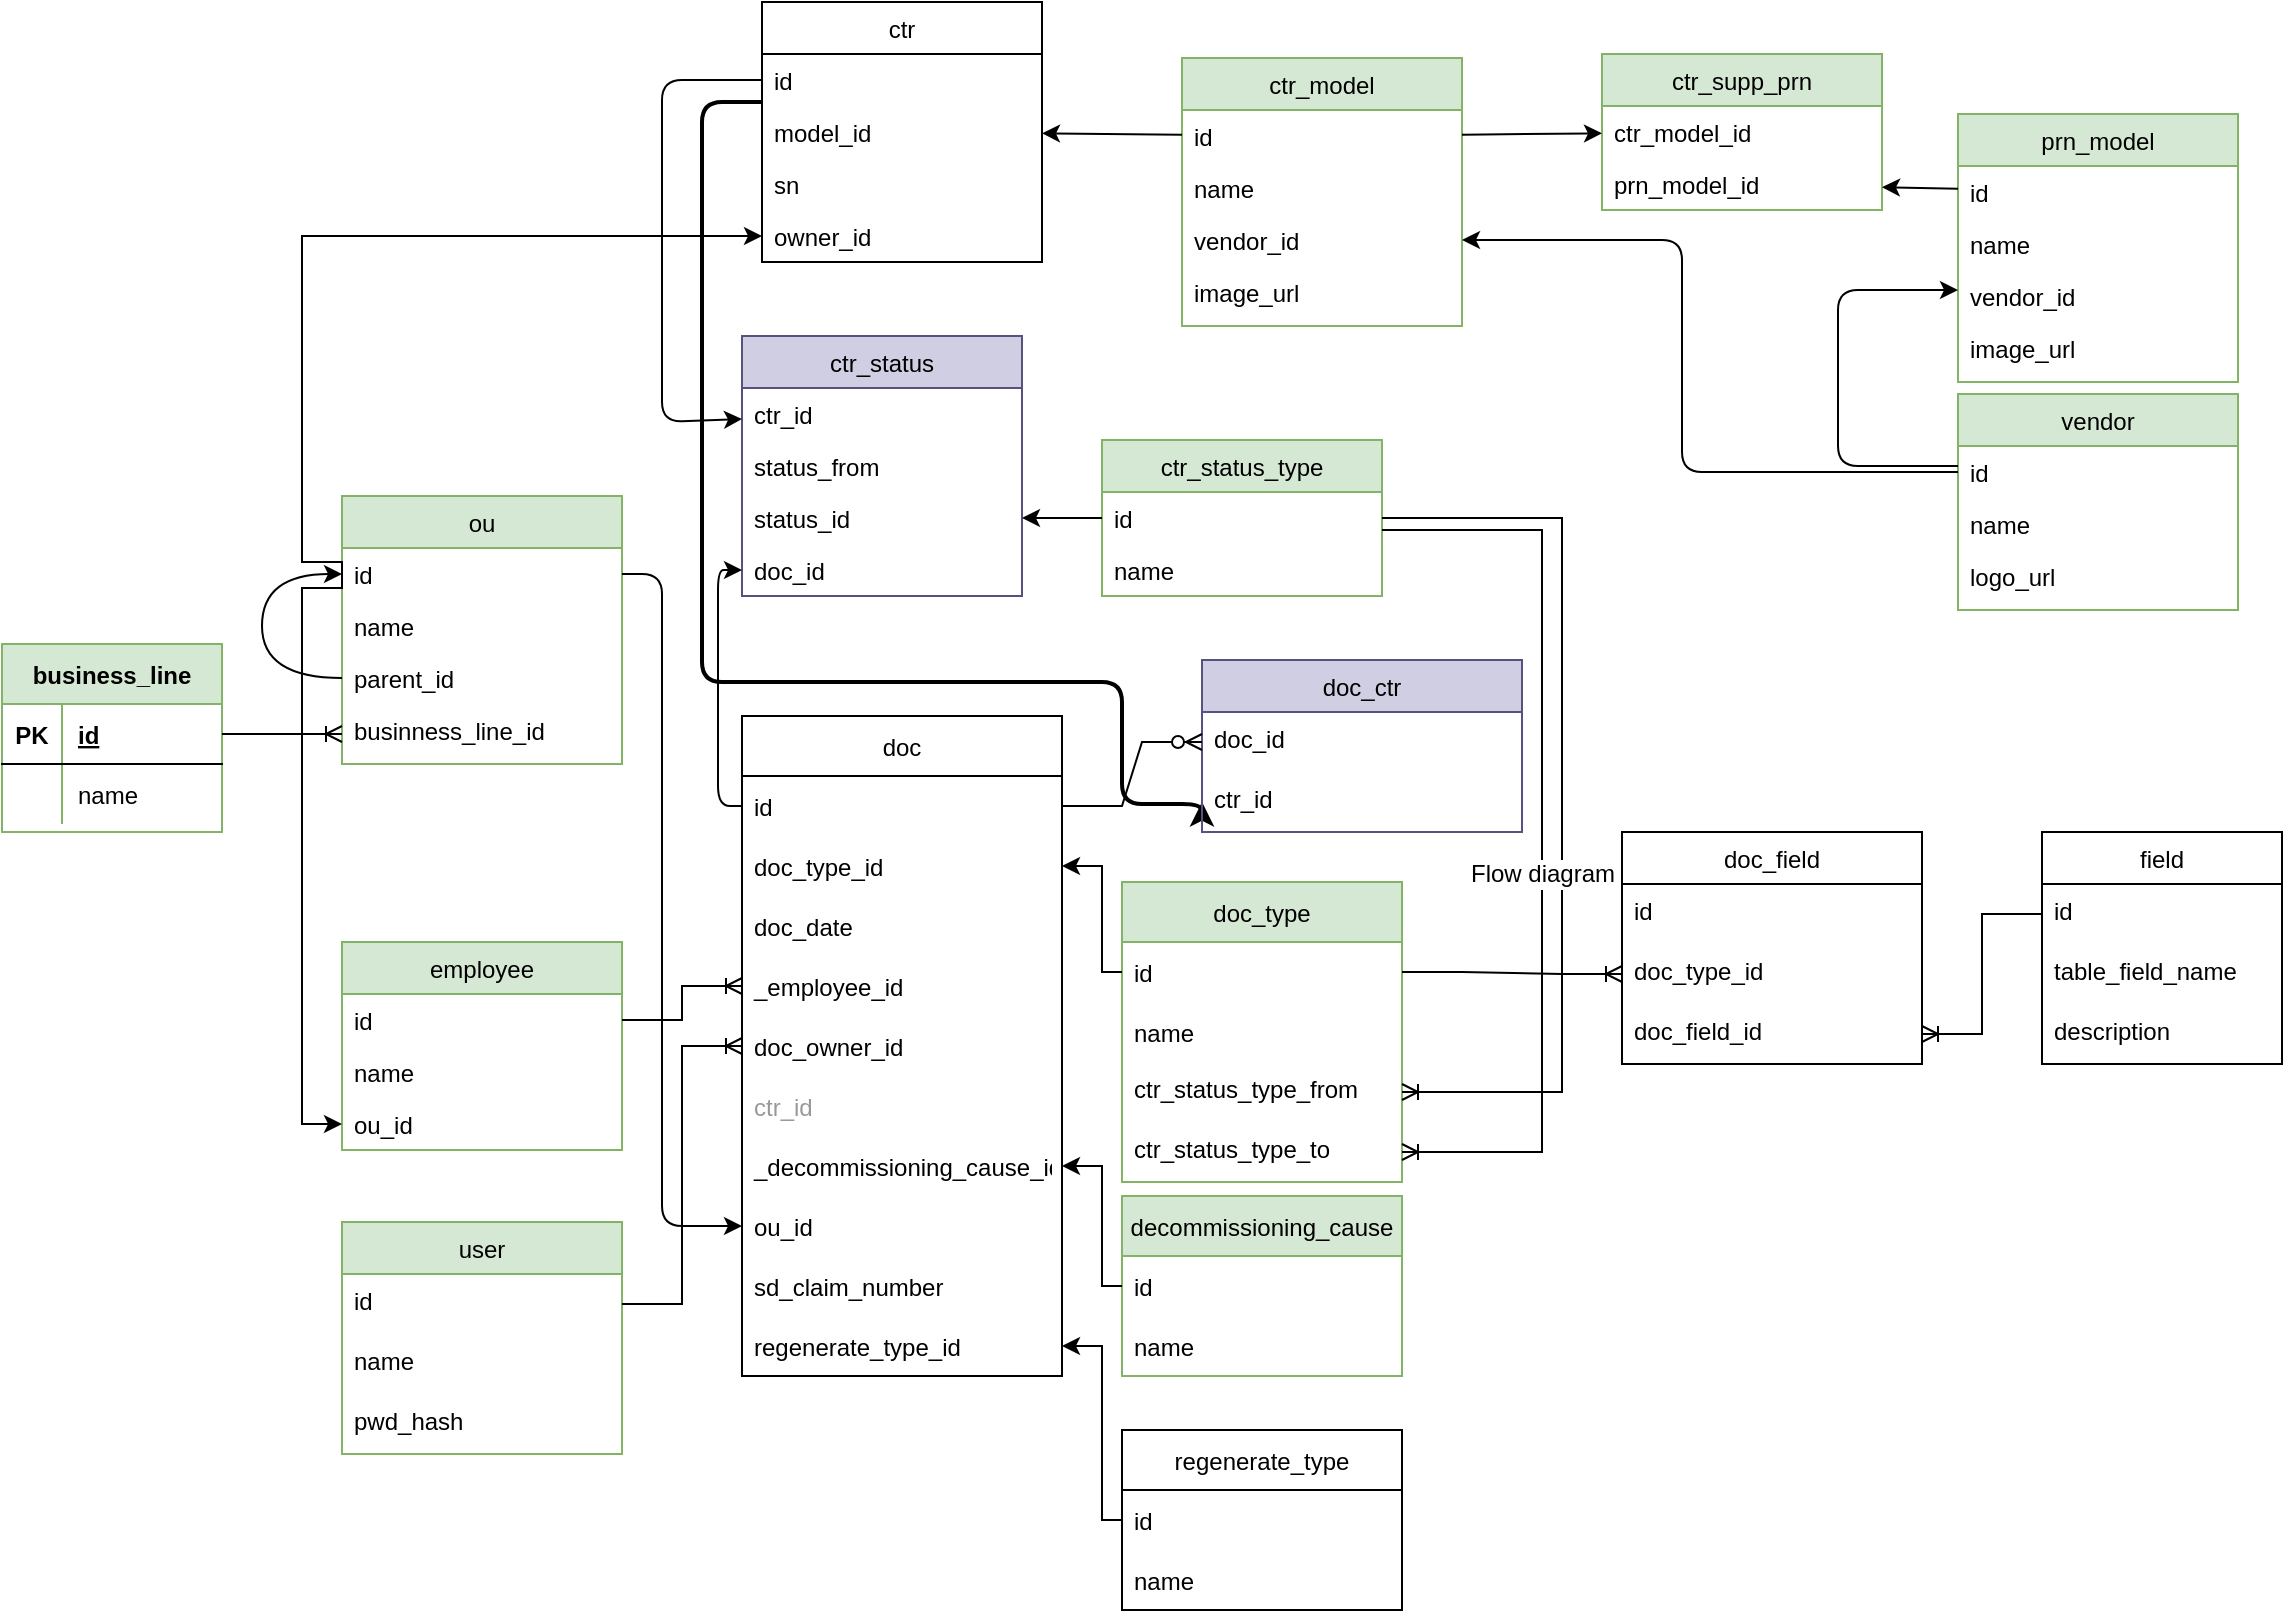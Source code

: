 <mxfile version="20.3.2" type="github" pages="2">
  <diagram name="Ent relationship" id="efa7a0a1-bf9b-a30e-e6df-94a7791c09e9">
    <mxGraphModel dx="1422" dy="772" grid="1" gridSize="10" guides="1" tooltips="1" connect="1" arrows="1" fold="1" page="1" pageScale="1" pageWidth="1169" pageHeight="827" background="none" math="0" shadow="0">
      <root>
        <mxCell id="0" />
        <mxCell id="1" parent="0" />
        <mxCell id="0HyxOfl09r36-qcPs7RD-114" value="ctr" style="swimlane;fontStyle=0;childLayout=stackLayout;horizontal=1;startSize=26;horizontalStack=0;resizeParent=1;resizeParentMax=0;resizeLast=0;collapsible=1;marginBottom=0;" parent="1" vertex="1">
          <mxGeometry x="400" y="10" width="140" height="130" as="geometry" />
        </mxCell>
        <mxCell id="0HyxOfl09r36-qcPs7RD-115" value="id" style="text;strokeColor=none;fillColor=none;align=left;verticalAlign=top;spacingLeft=4;spacingRight=4;overflow=hidden;rotatable=0;points=[[0,0.5],[1,0.5]];portConstraint=eastwest;" parent="0HyxOfl09r36-qcPs7RD-114" vertex="1">
          <mxGeometry y="26" width="140" height="26" as="geometry" />
        </mxCell>
        <mxCell id="0HyxOfl09r36-qcPs7RD-193" value="model_id&#xa;&#xa;" style="text;strokeColor=none;fillColor=none;align=left;verticalAlign=top;spacingLeft=4;spacingRight=4;overflow=hidden;rotatable=0;points=[[0,0.5],[1,0.5]];portConstraint=eastwest;" parent="0HyxOfl09r36-qcPs7RD-114" vertex="1">
          <mxGeometry y="52" width="140" height="26" as="geometry" />
        </mxCell>
        <mxCell id="0HyxOfl09r36-qcPs7RD-116" value="sn" style="text;strokeColor=none;fillColor=none;align=left;verticalAlign=top;spacingLeft=4;spacingRight=4;overflow=hidden;rotatable=0;points=[[0,0.5],[1,0.5]];portConstraint=eastwest;" parent="0HyxOfl09r36-qcPs7RD-114" vertex="1">
          <mxGeometry y="78" width="140" height="26" as="geometry" />
        </mxCell>
        <mxCell id="B27GgNt_8ts8eAWawGhs-5" value="owner_id" style="text;strokeColor=none;fillColor=none;align=left;verticalAlign=top;spacingLeft=4;spacingRight=4;overflow=hidden;rotatable=0;points=[[0,0.5],[1,0.5]];portConstraint=eastwest;" parent="0HyxOfl09r36-qcPs7RD-114" vertex="1">
          <mxGeometry y="104" width="140" height="26" as="geometry" />
        </mxCell>
        <mxCell id="0HyxOfl09r36-qcPs7RD-119" value="prn_model" style="swimlane;fontStyle=0;childLayout=stackLayout;horizontal=1;startSize=26;horizontalStack=0;resizeParent=1;resizeParentMax=0;resizeLast=0;collapsible=1;marginBottom=0;fillColor=#d5e8d4;strokeColor=#82b366;" parent="1" vertex="1">
          <mxGeometry x="998" y="66" width="140" height="134" as="geometry" />
        </mxCell>
        <mxCell id="0HyxOfl09r36-qcPs7RD-120" value="id" style="text;strokeColor=none;fillColor=none;align=left;verticalAlign=top;spacingLeft=4;spacingRight=4;overflow=hidden;rotatable=0;points=[[0,0.5],[1,0.5]];portConstraint=eastwest;" parent="0HyxOfl09r36-qcPs7RD-119" vertex="1">
          <mxGeometry y="26" width="140" height="26" as="geometry" />
        </mxCell>
        <mxCell id="0HyxOfl09r36-qcPs7RD-121" value="name" style="text;strokeColor=none;fillColor=none;align=left;verticalAlign=top;spacingLeft=4;spacingRight=4;overflow=hidden;rotatable=0;points=[[0,0.5],[1,0.5]];portConstraint=eastwest;" parent="0HyxOfl09r36-qcPs7RD-119" vertex="1">
          <mxGeometry y="52" width="140" height="26" as="geometry" />
        </mxCell>
        <mxCell id="0HyxOfl09r36-qcPs7RD-157" value="vendor_id" style="text;strokeColor=none;fillColor=none;align=left;verticalAlign=top;spacingLeft=4;spacingRight=4;overflow=hidden;rotatable=0;points=[[0,0.5],[1,0.5]];portConstraint=eastwest;" parent="0HyxOfl09r36-qcPs7RD-119" vertex="1">
          <mxGeometry y="78" width="140" height="26" as="geometry" />
        </mxCell>
        <mxCell id="-eueZPDx82-Weop2imwT-17" value="image_url" style="text;strokeColor=none;fillColor=none;spacingLeft=4;spacingRight=4;overflow=hidden;rotatable=0;points=[[0,0.5],[1,0.5]];portConstraint=eastwest;fontSize=12;" parent="0HyxOfl09r36-qcPs7RD-119" vertex="1">
          <mxGeometry y="104" width="140" height="30" as="geometry" />
        </mxCell>
        <mxCell id="0HyxOfl09r36-qcPs7RD-123" value="ctr_model" style="swimlane;fontStyle=0;childLayout=stackLayout;horizontal=1;startSize=26;horizontalStack=0;resizeParent=1;resizeParentMax=0;resizeLast=0;collapsible=1;marginBottom=0;fillColor=#d5e8d4;strokeColor=#82b366;" parent="1" vertex="1">
          <mxGeometry x="610" y="38" width="140" height="134" as="geometry" />
        </mxCell>
        <mxCell id="0HyxOfl09r36-qcPs7RD-124" value="id" style="text;strokeColor=none;fillColor=none;align=left;verticalAlign=top;spacingLeft=4;spacingRight=4;overflow=hidden;rotatable=0;points=[[0,0.5],[1,0.5]];portConstraint=eastwest;" parent="0HyxOfl09r36-qcPs7RD-123" vertex="1">
          <mxGeometry y="26" width="140" height="26" as="geometry" />
        </mxCell>
        <mxCell id="0HyxOfl09r36-qcPs7RD-164" value="name" style="text;strokeColor=none;fillColor=none;align=left;verticalAlign=top;spacingLeft=4;spacingRight=4;overflow=hidden;rotatable=0;points=[[0,0.5],[1,0.5]];portConstraint=eastwest;" parent="0HyxOfl09r36-qcPs7RD-123" vertex="1">
          <mxGeometry y="52" width="140" height="26" as="geometry" />
        </mxCell>
        <mxCell id="0HyxOfl09r36-qcPs7RD-125" value="vendor_id" style="text;strokeColor=none;fillColor=none;align=left;verticalAlign=top;spacingLeft=4;spacingRight=4;overflow=hidden;rotatable=0;points=[[0,0.5],[1,0.5]];portConstraint=eastwest;" parent="0HyxOfl09r36-qcPs7RD-123" vertex="1">
          <mxGeometry y="78" width="140" height="26" as="geometry" />
        </mxCell>
        <mxCell id="-eueZPDx82-Weop2imwT-14" value="image_url" style="text;strokeColor=none;fillColor=none;spacingLeft=4;spacingRight=4;overflow=hidden;rotatable=0;points=[[0,0.5],[1,0.5]];portConstraint=eastwest;fontSize=12;" parent="0HyxOfl09r36-qcPs7RD-123" vertex="1">
          <mxGeometry y="104" width="140" height="30" as="geometry" />
        </mxCell>
        <mxCell id="0HyxOfl09r36-qcPs7RD-143" value="ctr_supp_prn" style="swimlane;fontStyle=0;childLayout=stackLayout;horizontal=1;startSize=26;horizontalStack=0;resizeParent=1;resizeParentMax=0;resizeLast=0;collapsible=1;marginBottom=0;fillColor=#d5e8d4;strokeColor=#82b366;" parent="1" vertex="1">
          <mxGeometry x="820" y="36" width="140" height="78" as="geometry" />
        </mxCell>
        <mxCell id="0HyxOfl09r36-qcPs7RD-144" value="ctr_model_id" style="text;strokeColor=none;fillColor=none;align=left;verticalAlign=top;spacingLeft=4;spacingRight=4;overflow=hidden;rotatable=0;points=[[0,0.5],[1,0.5]];portConstraint=eastwest;" parent="0HyxOfl09r36-qcPs7RD-143" vertex="1">
          <mxGeometry y="26" width="140" height="26" as="geometry" />
        </mxCell>
        <mxCell id="0HyxOfl09r36-qcPs7RD-145" value="prn_model_id" style="text;strokeColor=none;fillColor=none;align=left;verticalAlign=top;spacingLeft=4;spacingRight=4;overflow=hidden;rotatable=0;points=[[0,0.5],[1,0.5]];portConstraint=eastwest;" parent="0HyxOfl09r36-qcPs7RD-143" vertex="1">
          <mxGeometry y="52" width="140" height="26" as="geometry" />
        </mxCell>
        <mxCell id="0HyxOfl09r36-qcPs7RD-158" value="vendor" style="swimlane;fontStyle=0;childLayout=stackLayout;horizontal=1;startSize=26;horizontalStack=0;resizeParent=1;resizeParentMax=0;resizeLast=0;collapsible=1;marginBottom=0;fillColor=#d5e8d4;strokeColor=#82b366;" parent="1" vertex="1">
          <mxGeometry x="998" y="206" width="140" height="108" as="geometry">
            <mxRectangle x="826" y="244" width="70" height="26" as="alternateBounds" />
          </mxGeometry>
        </mxCell>
        <mxCell id="0HyxOfl09r36-qcPs7RD-159" value="id" style="text;strokeColor=none;fillColor=none;align=left;verticalAlign=top;spacingLeft=4;spacingRight=4;overflow=hidden;rotatable=0;points=[[0,0.5],[1,0.5]];portConstraint=eastwest;" parent="0HyxOfl09r36-qcPs7RD-158" vertex="1">
          <mxGeometry y="26" width="140" height="26" as="geometry" />
        </mxCell>
        <mxCell id="0HyxOfl09r36-qcPs7RD-160" value="name" style="text;strokeColor=none;fillColor=none;align=left;verticalAlign=top;spacingLeft=4;spacingRight=4;overflow=hidden;rotatable=0;points=[[0,0.5],[1,0.5]];portConstraint=eastwest;" parent="0HyxOfl09r36-qcPs7RD-158" vertex="1">
          <mxGeometry y="52" width="140" height="26" as="geometry" />
        </mxCell>
        <mxCell id="-eueZPDx82-Weop2imwT-16" value="logo_url" style="text;strokeColor=none;fillColor=none;spacingLeft=4;spacingRight=4;overflow=hidden;rotatable=0;points=[[0,0.5],[1,0.5]];portConstraint=eastwest;fontSize=12;" parent="0HyxOfl09r36-qcPs7RD-158" vertex="1">
          <mxGeometry y="78" width="140" height="30" as="geometry" />
        </mxCell>
        <mxCell id="0HyxOfl09r36-qcPs7RD-165" value="" style="endArrow=classic;html=1;exitX=0;exitY=0.5;exitDx=0;exitDy=0;" parent="1" edge="1">
          <mxGeometry width="50" height="50" relative="1" as="geometry">
            <mxPoint x="998" y="242" as="sourcePoint" />
            <mxPoint x="998" y="154" as="targetPoint" />
            <Array as="points">
              <mxPoint x="938" y="242" />
              <mxPoint x="938" y="154" />
            </Array>
          </mxGeometry>
        </mxCell>
        <mxCell id="0HyxOfl09r36-qcPs7RD-166" value="" style="endArrow=classic;html=1;" parent="1" source="0HyxOfl09r36-qcPs7RD-159" target="0HyxOfl09r36-qcPs7RD-125" edge="1">
          <mxGeometry width="50" height="50" relative="1" as="geometry">
            <mxPoint x="720" y="326" as="sourcePoint" />
            <mxPoint x="770" y="276" as="targetPoint" />
            <Array as="points">
              <mxPoint x="860" y="245" />
              <mxPoint x="860" y="129" />
            </Array>
          </mxGeometry>
        </mxCell>
        <mxCell id="0HyxOfl09r36-qcPs7RD-167" value="" style="endArrow=classic;html=1;" parent="1" source="0HyxOfl09r36-qcPs7RD-124" target="0HyxOfl09r36-qcPs7RD-193" edge="1">
          <mxGeometry width="50" height="50" relative="1" as="geometry">
            <mxPoint x="710" y="350" as="sourcePoint" />
            <mxPoint x="760" y="300" as="targetPoint" />
          </mxGeometry>
        </mxCell>
        <mxCell id="0HyxOfl09r36-qcPs7RD-173" value="ctr_status" style="swimlane;fontStyle=0;childLayout=stackLayout;horizontal=1;startSize=26;horizontalStack=0;resizeParent=1;resizeParentMax=0;resizeLast=0;collapsible=1;marginBottom=0;fillColor=#d0cee2;strokeColor=#56517e;" parent="1" vertex="1">
          <mxGeometry x="390" y="177" width="140" height="130" as="geometry" />
        </mxCell>
        <mxCell id="0HyxOfl09r36-qcPs7RD-174" value="ctr_id" style="text;strokeColor=none;fillColor=none;align=left;verticalAlign=top;spacingLeft=4;spacingRight=4;overflow=hidden;rotatable=0;points=[[0,0.5],[1,0.5]];portConstraint=eastwest;" parent="0HyxOfl09r36-qcPs7RD-173" vertex="1">
          <mxGeometry y="26" width="140" height="26" as="geometry" />
        </mxCell>
        <mxCell id="0HyxOfl09r36-qcPs7RD-175" value="status_from" style="text;strokeColor=none;fillColor=none;align=left;verticalAlign=top;spacingLeft=4;spacingRight=4;overflow=hidden;rotatable=0;points=[[0,0.5],[1,0.5]];portConstraint=eastwest;" parent="0HyxOfl09r36-qcPs7RD-173" vertex="1">
          <mxGeometry y="52" width="140" height="26" as="geometry" />
        </mxCell>
        <mxCell id="0HyxOfl09r36-qcPs7RD-191" value="status_id" style="text;strokeColor=none;fillColor=none;align=left;verticalAlign=top;spacingLeft=4;spacingRight=4;overflow=hidden;rotatable=0;points=[[0,0.5],[1,0.5]];portConstraint=eastwest;" parent="0HyxOfl09r36-qcPs7RD-173" vertex="1">
          <mxGeometry y="78" width="140" height="26" as="geometry" />
        </mxCell>
        <mxCell id="B27GgNt_8ts8eAWawGhs-43" value="doc_id" style="text;strokeColor=none;fillColor=none;align=left;verticalAlign=top;spacingLeft=4;spacingRight=4;overflow=hidden;rotatable=0;points=[[0,0.5],[1,0.5]];portConstraint=eastwest;" parent="0HyxOfl09r36-qcPs7RD-173" vertex="1">
          <mxGeometry y="104" width="140" height="26" as="geometry" />
        </mxCell>
        <mxCell id="0HyxOfl09r36-qcPs7RD-181" value="ctr_status_type" style="swimlane;fontStyle=0;childLayout=stackLayout;horizontal=1;startSize=26;horizontalStack=0;resizeParent=1;resizeParentMax=0;resizeLast=0;collapsible=1;marginBottom=0;fillColor=#d5e8d4;strokeColor=#82b366;" parent="1" vertex="1">
          <mxGeometry x="570" y="229" width="140" height="78" as="geometry" />
        </mxCell>
        <mxCell id="0HyxOfl09r36-qcPs7RD-182" value="id" style="text;strokeColor=none;fillColor=none;align=left;verticalAlign=top;spacingLeft=4;spacingRight=4;overflow=hidden;rotatable=0;points=[[0,0.5],[1,0.5]];portConstraint=eastwest;" parent="0HyxOfl09r36-qcPs7RD-181" vertex="1">
          <mxGeometry y="26" width="140" height="26" as="geometry" />
        </mxCell>
        <mxCell id="0HyxOfl09r36-qcPs7RD-183" value="name" style="text;strokeColor=none;fillColor=none;align=left;verticalAlign=top;spacingLeft=4;spacingRight=4;overflow=hidden;rotatable=0;points=[[0,0.5],[1,0.5]];portConstraint=eastwest;" parent="0HyxOfl09r36-qcPs7RD-181" vertex="1">
          <mxGeometry y="52" width="140" height="26" as="geometry" />
        </mxCell>
        <mxCell id="0HyxOfl09r36-qcPs7RD-185" value="" style="endArrow=classic;html=1;" parent="1" source="0HyxOfl09r36-qcPs7RD-182" target="0HyxOfl09r36-qcPs7RD-191" edge="1">
          <mxGeometry width="50" height="50" relative="1" as="geometry">
            <mxPoint x="710" y="277" as="sourcePoint" />
            <mxPoint x="760" y="227" as="targetPoint" />
          </mxGeometry>
        </mxCell>
        <mxCell id="0HyxOfl09r36-qcPs7RD-186" value="" style="endArrow=classic;html=1;" parent="1" source="0HyxOfl09r36-qcPs7RD-115" target="0HyxOfl09r36-qcPs7RD-174" edge="1">
          <mxGeometry width="50" height="50" relative="1" as="geometry">
            <mxPoint x="710" y="350" as="sourcePoint" />
            <mxPoint x="760" y="300" as="targetPoint" />
            <Array as="points">
              <mxPoint x="350" y="49" />
              <mxPoint x="350" y="73" />
              <mxPoint x="350" y="220" />
            </Array>
          </mxGeometry>
        </mxCell>
        <mxCell id="0HyxOfl09r36-qcPs7RD-187" value="ou" style="swimlane;fontStyle=0;childLayout=stackLayout;horizontal=1;startSize=26;horizontalStack=0;resizeParent=1;resizeParentMax=0;resizeLast=0;collapsible=1;marginBottom=0;fillColor=#d5e8d4;strokeColor=#82b366;" parent="1" vertex="1">
          <mxGeometry x="190" y="257" width="140" height="134" as="geometry" />
        </mxCell>
        <mxCell id="0HyxOfl09r36-qcPs7RD-188" value="id" style="text;strokeColor=none;fillColor=none;align=left;verticalAlign=top;spacingLeft=4;spacingRight=4;overflow=hidden;rotatable=0;points=[[0,0.5],[1,0.5]];portConstraint=eastwest;" parent="0HyxOfl09r36-qcPs7RD-187" vertex="1">
          <mxGeometry y="26" width="140" height="26" as="geometry" />
        </mxCell>
        <mxCell id="0HyxOfl09r36-qcPs7RD-189" value="name" style="text;strokeColor=none;fillColor=none;align=left;verticalAlign=top;spacingLeft=4;spacingRight=4;overflow=hidden;rotatable=0;points=[[0,0.5],[1,0.5]];portConstraint=eastwest;" parent="0HyxOfl09r36-qcPs7RD-187" vertex="1">
          <mxGeometry y="52" width="140" height="26" as="geometry" />
        </mxCell>
        <mxCell id="B27GgNt_8ts8eAWawGhs-4" style="edgeStyle=orthogonalEdgeStyle;orthogonalLoop=1;jettySize=auto;html=1;exitX=0;exitY=0.5;exitDx=0;exitDy=0;entryX=0;entryY=0.5;entryDx=0;entryDy=0;curved=1;" parent="0HyxOfl09r36-qcPs7RD-187" source="B27GgNt_8ts8eAWawGhs-3" target="0HyxOfl09r36-qcPs7RD-188" edge="1">
          <mxGeometry relative="1" as="geometry">
            <Array as="points">
              <mxPoint x="-40" y="91" />
              <mxPoint x="-40" y="39" />
            </Array>
          </mxGeometry>
        </mxCell>
        <mxCell id="B27GgNt_8ts8eAWawGhs-3" value="parent_id" style="text;strokeColor=none;fillColor=none;align=left;verticalAlign=top;spacingLeft=4;spacingRight=4;overflow=hidden;rotatable=0;points=[[0,0.5],[1,0.5]];portConstraint=eastwest;" parent="0HyxOfl09r36-qcPs7RD-187" vertex="1">
          <mxGeometry y="78" width="140" height="26" as="geometry" />
        </mxCell>
        <mxCell id="IbZi54rrAMyiBwgR0cr5-39" value="businness_line_id" style="text;strokeColor=none;fillColor=none;spacingLeft=4;spacingRight=4;overflow=hidden;rotatable=0;points=[[0,0.5],[1,0.5]];portConstraint=eastwest;fontSize=12;" parent="0HyxOfl09r36-qcPs7RD-187" vertex="1">
          <mxGeometry y="104" width="140" height="30" as="geometry" />
        </mxCell>
        <mxCell id="0HyxOfl09r36-qcPs7RD-194" value="&lt;span style=&quot;font-size: 10px&quot;&gt;&lt;br&gt;&lt;/span&gt;" style="text;html=1;align=left;verticalAlign=middle;resizable=0;points=[];autosize=1;strokeColor=none;" parent="1" vertex="1">
          <mxGeometry x="720" y="253" width="20" height="30" as="geometry" />
        </mxCell>
        <mxCell id="0HyxOfl09r36-qcPs7RD-202" value="employee" style="swimlane;fontStyle=0;childLayout=stackLayout;horizontal=1;startSize=26;horizontalStack=0;resizeParent=1;resizeParentMax=0;resizeLast=0;collapsible=1;marginBottom=0;fillColor=#d5e8d4;strokeColor=#82b366;" parent="1" vertex="1">
          <mxGeometry x="190" y="480" width="140" height="104" as="geometry">
            <mxRectangle x="190" y="480" width="90" height="30" as="alternateBounds" />
          </mxGeometry>
        </mxCell>
        <mxCell id="0HyxOfl09r36-qcPs7RD-203" value="id" style="text;strokeColor=none;fillColor=none;align=left;verticalAlign=top;spacingLeft=4;spacingRight=4;overflow=hidden;rotatable=0;points=[[0,0.5],[1,0.5]];portConstraint=eastwest;" parent="0HyxOfl09r36-qcPs7RD-202" vertex="1">
          <mxGeometry y="26" width="140" height="26" as="geometry" />
        </mxCell>
        <mxCell id="0HyxOfl09r36-qcPs7RD-204" value="name" style="text;strokeColor=none;fillColor=none;align=left;verticalAlign=top;spacingLeft=4;spacingRight=4;overflow=hidden;rotatable=0;points=[[0,0.5],[1,0.5]];portConstraint=eastwest;" parent="0HyxOfl09r36-qcPs7RD-202" vertex="1">
          <mxGeometry y="52" width="140" height="26" as="geometry" />
        </mxCell>
        <mxCell id="B27GgNt_8ts8eAWawGhs-7" value="ou_id" style="text;strokeColor=none;fillColor=none;align=left;verticalAlign=top;spacingLeft=4;spacingRight=4;overflow=hidden;rotatable=0;points=[[0,0.5],[1,0.5]];portConstraint=eastwest;" parent="0HyxOfl09r36-qcPs7RD-202" vertex="1">
          <mxGeometry y="78" width="140" height="26" as="geometry" />
        </mxCell>
        <mxCell id="8fQQKwptiHgryDefAF7D-1" value="" style="endArrow=classic;html=1;" parent="1" source="0HyxOfl09r36-qcPs7RD-124" target="0HyxOfl09r36-qcPs7RD-144" edge="1">
          <mxGeometry width="50" height="50" relative="1" as="geometry">
            <mxPoint x="700" y="400" as="sourcePoint" />
            <mxPoint x="750" y="350" as="targetPoint" />
          </mxGeometry>
        </mxCell>
        <mxCell id="8fQQKwptiHgryDefAF7D-2" value="" style="endArrow=classic;html=1;" parent="1" source="0HyxOfl09r36-qcPs7RD-120" target="0HyxOfl09r36-qcPs7RD-145" edge="1">
          <mxGeometry width="50" height="50" relative="1" as="geometry">
            <mxPoint x="700" y="400" as="sourcePoint" />
            <mxPoint x="750" y="350" as="targetPoint" />
          </mxGeometry>
        </mxCell>
        <mxCell id="B27GgNt_8ts8eAWawGhs-6" style="edgeStyle=orthogonalEdgeStyle;rounded=0;orthogonalLoop=1;jettySize=auto;html=1;exitX=0;exitY=0.5;exitDx=0;exitDy=0;entryX=0;entryY=0.5;entryDx=0;entryDy=0;" parent="1" source="0HyxOfl09r36-qcPs7RD-188" target="B27GgNt_8ts8eAWawGhs-5" edge="1">
          <mxGeometry relative="1" as="geometry">
            <Array as="points">
              <mxPoint x="190" y="290" />
              <mxPoint x="170" y="290" />
              <mxPoint x="170" y="127" />
            </Array>
          </mxGeometry>
        </mxCell>
        <mxCell id="B27GgNt_8ts8eAWawGhs-10" style="edgeStyle=orthogonalEdgeStyle;rounded=0;orthogonalLoop=1;jettySize=auto;html=1;exitX=0;exitY=0.5;exitDx=0;exitDy=0;entryX=0;entryY=0.5;entryDx=0;entryDy=0;" parent="1" source="0HyxOfl09r36-qcPs7RD-188" target="B27GgNt_8ts8eAWawGhs-7" edge="1">
          <mxGeometry relative="1" as="geometry">
            <mxPoint x="190" y="296" as="sourcePoint" />
            <mxPoint x="190" y="571" as="targetPoint" />
            <Array as="points">
              <mxPoint x="190" y="303" />
              <mxPoint x="170" y="303" />
              <mxPoint x="170" y="571" />
            </Array>
          </mxGeometry>
        </mxCell>
        <mxCell id="B27GgNt_8ts8eAWawGhs-11" value="doc" style="swimlane;fontStyle=0;childLayout=stackLayout;horizontal=1;startSize=30;horizontalStack=0;resizeParent=1;resizeParentMax=0;resizeLast=0;collapsible=1;marginBottom=0;" parent="1" vertex="1">
          <mxGeometry x="390" y="367" width="160" height="330" as="geometry" />
        </mxCell>
        <mxCell id="B27GgNt_8ts8eAWawGhs-12" value="id" style="text;strokeColor=none;fillColor=none;align=left;verticalAlign=middle;spacingLeft=4;spacingRight=4;overflow=hidden;points=[[0,0.5],[1,0.5]];portConstraint=eastwest;rotatable=0;" parent="B27GgNt_8ts8eAWawGhs-11" vertex="1">
          <mxGeometry y="30" width="160" height="30" as="geometry" />
        </mxCell>
        <mxCell id="B27GgNt_8ts8eAWawGhs-14" value="doc_type_id" style="text;strokeColor=none;fillColor=none;align=left;verticalAlign=middle;spacingLeft=4;spacingRight=4;overflow=hidden;points=[[0,0.5],[1,0.5]];portConstraint=eastwest;rotatable=0;" parent="B27GgNt_8ts8eAWawGhs-11" vertex="1">
          <mxGeometry y="60" width="160" height="30" as="geometry" />
        </mxCell>
        <mxCell id="B27GgNt_8ts8eAWawGhs-15" value="doc_date" style="text;strokeColor=none;fillColor=none;align=left;verticalAlign=middle;spacingLeft=4;spacingRight=4;overflow=hidden;points=[[0,0.5],[1,0.5]];portConstraint=eastwest;rotatable=0;" parent="B27GgNt_8ts8eAWawGhs-11" vertex="1">
          <mxGeometry y="90" width="160" height="30" as="geometry" />
        </mxCell>
        <mxCell id="B27GgNt_8ts8eAWawGhs-17" value="_employee_id" style="text;strokeColor=none;fillColor=none;align=left;verticalAlign=middle;spacingLeft=4;spacingRight=4;overflow=hidden;points=[[0,0.5],[1,0.5]];portConstraint=eastwest;rotatable=0;" parent="B27GgNt_8ts8eAWawGhs-11" vertex="1">
          <mxGeometry y="120" width="160" height="30" as="geometry" />
        </mxCell>
        <mxCell id="B27GgNt_8ts8eAWawGhs-16" value="doc_owner_id" style="text;strokeColor=none;fillColor=none;align=left;verticalAlign=middle;spacingLeft=4;spacingRight=4;overflow=hidden;points=[[0,0.5],[1,0.5]];portConstraint=eastwest;rotatable=0;" parent="B27GgNt_8ts8eAWawGhs-11" vertex="1">
          <mxGeometry y="150" width="160" height="30" as="geometry" />
        </mxCell>
        <mxCell id="B27GgNt_8ts8eAWawGhs-18" value="ctr_id" style="text;strokeColor=none;fillColor=none;align=left;verticalAlign=middle;spacingLeft=4;spacingRight=4;overflow=hidden;points=[[0,0.5],[1,0.5]];portConstraint=eastwest;rotatable=0;fontColor=#999999;" parent="B27GgNt_8ts8eAWawGhs-11" vertex="1">
          <mxGeometry y="180" width="160" height="30" as="geometry" />
        </mxCell>
        <mxCell id="B27GgNt_8ts8eAWawGhs-19" value="_decommissioning_cause_id" style="text;strokeColor=none;fillColor=none;align=left;verticalAlign=middle;spacingLeft=4;spacingRight=4;overflow=hidden;points=[[0,0.5],[1,0.5]];portConstraint=eastwest;rotatable=0;" parent="B27GgNt_8ts8eAWawGhs-11" vertex="1">
          <mxGeometry y="210" width="160" height="30" as="geometry" />
        </mxCell>
        <mxCell id="B27GgNt_8ts8eAWawGhs-20" value="ou_id" style="text;strokeColor=none;fillColor=none;align=left;verticalAlign=middle;spacingLeft=4;spacingRight=4;overflow=hidden;points=[[0,0.5],[1,0.5]];portConstraint=eastwest;rotatable=0;" parent="B27GgNt_8ts8eAWawGhs-11" vertex="1">
          <mxGeometry y="240" width="160" height="30" as="geometry" />
        </mxCell>
        <mxCell id="B27GgNt_8ts8eAWawGhs-21" value="sd_claim_number" style="text;strokeColor=none;fillColor=none;align=left;verticalAlign=middle;spacingLeft=4;spacingRight=4;overflow=hidden;points=[[0,0.5],[1,0.5]];portConstraint=eastwest;rotatable=0;" parent="B27GgNt_8ts8eAWawGhs-11" vertex="1">
          <mxGeometry y="270" width="160" height="30" as="geometry" />
        </mxCell>
        <mxCell id="B27GgNt_8ts8eAWawGhs-22" value="regenerate_type_id" style="text;strokeColor=none;fillColor=none;align=left;verticalAlign=middle;spacingLeft=4;spacingRight=4;overflow=hidden;points=[[0,0.5],[1,0.5]];portConstraint=eastwest;rotatable=0;" parent="B27GgNt_8ts8eAWawGhs-11" vertex="1">
          <mxGeometry y="300" width="160" height="30" as="geometry" />
        </mxCell>
        <mxCell id="B27GgNt_8ts8eAWawGhs-23" value="doc_type" style="swimlane;fontStyle=0;childLayout=stackLayout;horizontal=1;startSize=30;horizontalStack=0;resizeParent=1;resizeParentMax=0;resizeLast=0;collapsible=1;marginBottom=0;fillColor=#d5e8d4;strokeColor=#82b366;" parent="1" vertex="1">
          <mxGeometry x="580" y="450" width="140" height="150" as="geometry" />
        </mxCell>
        <mxCell id="B27GgNt_8ts8eAWawGhs-24" value="id" style="text;strokeColor=none;fillColor=none;align=left;verticalAlign=middle;spacingLeft=4;spacingRight=4;overflow=hidden;points=[[0,0.5],[1,0.5]];portConstraint=eastwest;rotatable=0;" parent="B27GgNt_8ts8eAWawGhs-23" vertex="1">
          <mxGeometry y="30" width="140" height="30" as="geometry" />
        </mxCell>
        <mxCell id="B27GgNt_8ts8eAWawGhs-25" value="name" style="text;strokeColor=none;fillColor=none;align=left;verticalAlign=middle;spacingLeft=4;spacingRight=4;overflow=hidden;points=[[0,0.5],[1,0.5]];portConstraint=eastwest;rotatable=0;" parent="B27GgNt_8ts8eAWawGhs-23" vertex="1">
          <mxGeometry y="60" width="140" height="30" as="geometry" />
        </mxCell>
        <mxCell id="COvAjFs2Vdso8qnZR_OL-9" value="ctr_status_type_from" style="text;strokeColor=none;fillColor=none;spacingLeft=4;spacingRight=4;overflow=hidden;rotatable=0;points=[[0,0.5],[1,0.5]];portConstraint=eastwest;fontSize=12;" parent="B27GgNt_8ts8eAWawGhs-23" vertex="1">
          <mxGeometry y="90" width="140" height="30" as="geometry" />
        </mxCell>
        <mxCell id="9M1-o05kkFe_-yuHw4x9-9" value="ctr_status_type_to" style="text;strokeColor=none;fillColor=none;spacingLeft=4;spacingRight=4;overflow=hidden;rotatable=0;points=[[0,0.5],[1,0.5]];portConstraint=eastwest;fontSize=12;fontColor=#000000;" parent="B27GgNt_8ts8eAWawGhs-23" vertex="1">
          <mxGeometry y="120" width="140" height="30" as="geometry" />
        </mxCell>
        <mxCell id="B27GgNt_8ts8eAWawGhs-27" style="edgeStyle=orthogonalEdgeStyle;rounded=0;orthogonalLoop=1;jettySize=auto;html=1;exitX=0;exitY=0.5;exitDx=0;exitDy=0;" parent="1" source="B27GgNt_8ts8eAWawGhs-24" target="B27GgNt_8ts8eAWawGhs-14" edge="1">
          <mxGeometry relative="1" as="geometry">
            <Array as="points">
              <mxPoint x="570" y="495" />
              <mxPoint x="570" y="442" />
            </Array>
          </mxGeometry>
        </mxCell>
        <mxCell id="B27GgNt_8ts8eAWawGhs-30" style="edgeStyle=orthogonalEdgeStyle;orthogonalLoop=1;jettySize=auto;html=1;strokeWidth=2;strokeColor=default;rounded=1;entryX=0;entryY=0.5;entryDx=0;entryDy=0;" parent="1" source="0HyxOfl09r36-qcPs7RD-115" target="ysNZDPczOukCf6MiVix6-3" edge="1">
          <mxGeometry relative="1" as="geometry">
            <Array as="points">
              <mxPoint x="370" y="60" />
              <mxPoint x="370" y="350" />
              <mxPoint x="580" y="350" />
              <mxPoint x="580" y="411" />
            </Array>
          </mxGeometry>
        </mxCell>
        <mxCell id="B27GgNt_8ts8eAWawGhs-31" style="edgeStyle=orthogonalEdgeStyle;rounded=1;orthogonalLoop=1;jettySize=auto;html=1;exitX=1;exitY=0.5;exitDx=0;exitDy=0;" parent="1" source="0HyxOfl09r36-qcPs7RD-188" target="B27GgNt_8ts8eAWawGhs-20" edge="1">
          <mxGeometry relative="1" as="geometry">
            <Array as="points">
              <mxPoint x="350" y="296" />
              <mxPoint x="350" y="622" />
            </Array>
          </mxGeometry>
        </mxCell>
        <mxCell id="B27GgNt_8ts8eAWawGhs-32" value="decommissioning_cause" style="swimlane;fontStyle=0;childLayout=stackLayout;horizontal=1;startSize=30;horizontalStack=0;resizeParent=1;resizeParentMax=0;resizeLast=0;collapsible=1;marginBottom=0;fillColor=#d5e8d4;strokeColor=#82b366;" parent="1" vertex="1">
          <mxGeometry x="580" y="607" width="140" height="90" as="geometry" />
        </mxCell>
        <mxCell id="B27GgNt_8ts8eAWawGhs-33" value="id" style="text;strokeColor=none;fillColor=none;align=left;verticalAlign=middle;spacingLeft=4;spacingRight=4;overflow=hidden;points=[[0,0.5],[1,0.5]];portConstraint=eastwest;rotatable=0;" parent="B27GgNt_8ts8eAWawGhs-32" vertex="1">
          <mxGeometry y="30" width="140" height="30" as="geometry" />
        </mxCell>
        <mxCell id="B27GgNt_8ts8eAWawGhs-34" value="name" style="text;strokeColor=none;fillColor=none;align=left;verticalAlign=middle;spacingLeft=4;spacingRight=4;overflow=hidden;points=[[0,0.5],[1,0.5]];portConstraint=eastwest;rotatable=0;" parent="B27GgNt_8ts8eAWawGhs-32" vertex="1">
          <mxGeometry y="60" width="140" height="30" as="geometry" />
        </mxCell>
        <mxCell id="B27GgNt_8ts8eAWawGhs-36" style="edgeStyle=orthogonalEdgeStyle;rounded=0;orthogonalLoop=1;jettySize=auto;html=1;exitX=0;exitY=0.5;exitDx=0;exitDy=0;" parent="1" source="B27GgNt_8ts8eAWawGhs-33" target="B27GgNt_8ts8eAWawGhs-19" edge="1">
          <mxGeometry relative="1" as="geometry">
            <Array as="points">
              <mxPoint x="570" y="652" />
              <mxPoint x="570" y="592" />
            </Array>
          </mxGeometry>
        </mxCell>
        <mxCell id="B27GgNt_8ts8eAWawGhs-37" value="regenerate_type" style="swimlane;fontStyle=0;childLayout=stackLayout;horizontal=1;startSize=30;horizontalStack=0;resizeParent=1;resizeParentMax=0;resizeLast=0;collapsible=1;marginBottom=0;" parent="1" vertex="1">
          <mxGeometry x="580" y="724" width="140" height="90" as="geometry" />
        </mxCell>
        <mxCell id="B27GgNt_8ts8eAWawGhs-38" value="id" style="text;strokeColor=none;fillColor=none;align=left;verticalAlign=middle;spacingLeft=4;spacingRight=4;overflow=hidden;points=[[0,0.5],[1,0.5]];portConstraint=eastwest;rotatable=0;" parent="B27GgNt_8ts8eAWawGhs-37" vertex="1">
          <mxGeometry y="30" width="140" height="30" as="geometry" />
        </mxCell>
        <mxCell id="B27GgNt_8ts8eAWawGhs-39" value="name" style="text;strokeColor=none;fillColor=none;align=left;verticalAlign=middle;spacingLeft=4;spacingRight=4;overflow=hidden;points=[[0,0.5],[1,0.5]];portConstraint=eastwest;rotatable=0;" parent="B27GgNt_8ts8eAWawGhs-37" vertex="1">
          <mxGeometry y="60" width="140" height="30" as="geometry" />
        </mxCell>
        <mxCell id="B27GgNt_8ts8eAWawGhs-41" style="edgeStyle=orthogonalEdgeStyle;rounded=0;orthogonalLoop=1;jettySize=auto;html=1;" parent="1" source="B27GgNt_8ts8eAWawGhs-38" target="B27GgNt_8ts8eAWawGhs-22" edge="1">
          <mxGeometry relative="1" as="geometry">
            <Array as="points">
              <mxPoint x="570" y="769" />
              <mxPoint x="570" y="682" />
            </Array>
          </mxGeometry>
        </mxCell>
        <mxCell id="B27GgNt_8ts8eAWawGhs-44" style="edgeStyle=orthogonalEdgeStyle;orthogonalLoop=1;jettySize=auto;html=1;exitX=0;exitY=0.5;exitDx=0;exitDy=0;entryX=0;entryY=0.5;entryDx=0;entryDy=0;fontSize=10;strokeColor=default;strokeWidth=1;rounded=1;" parent="1" source="B27GgNt_8ts8eAWawGhs-12" target="B27GgNt_8ts8eAWawGhs-43" edge="1">
          <mxGeometry relative="1" as="geometry">
            <Array as="points">
              <mxPoint x="378" y="412" />
              <mxPoint x="378" y="294" />
            </Array>
          </mxGeometry>
        </mxCell>
        <mxCell id="ysNZDPczOukCf6MiVix6-1" value="doc_ctr" style="swimlane;fontStyle=0;childLayout=stackLayout;horizontal=1;startSize=26;horizontalStack=0;resizeParent=1;resizeParentMax=0;resizeLast=0;collapsible=1;marginBottom=0;align=center;fontSize=12;fillColor=#d0cee2;strokeColor=#56517e;" parent="1" vertex="1">
          <mxGeometry x="620" y="339" width="160" height="86" as="geometry" />
        </mxCell>
        <mxCell id="ysNZDPczOukCf6MiVix6-2" value="doc_id" style="text;strokeColor=none;fillColor=none;spacingLeft=4;spacingRight=4;overflow=hidden;rotatable=0;points=[[0,0.5],[1,0.5]];portConstraint=eastwest;fontSize=12;" parent="ysNZDPczOukCf6MiVix6-1" vertex="1">
          <mxGeometry y="26" width="160" height="30" as="geometry" />
        </mxCell>
        <mxCell id="ysNZDPczOukCf6MiVix6-3" value="ctr_id" style="text;strokeColor=none;fillColor=none;spacingLeft=4;spacingRight=4;overflow=hidden;rotatable=0;points=[[0,0.5],[1,0.5]];portConstraint=eastwest;fontSize=12;" parent="ysNZDPczOukCf6MiVix6-1" vertex="1">
          <mxGeometry y="56" width="160" height="30" as="geometry" />
        </mxCell>
        <mxCell id="ysNZDPczOukCf6MiVix6-5" value="" style="edgeStyle=entityRelationEdgeStyle;fontSize=12;html=1;endArrow=ERzeroToMany;endFill=1;rounded=0;" parent="1" source="B27GgNt_8ts8eAWawGhs-12" target="ysNZDPczOukCf6MiVix6-2" edge="1">
          <mxGeometry width="100" height="100" relative="1" as="geometry">
            <mxPoint x="530" y="560" as="sourcePoint" />
            <mxPoint x="630" y="460" as="targetPoint" />
          </mxGeometry>
        </mxCell>
        <mxCell id="ysNZDPczOukCf6MiVix6-6" value="" style="edgeStyle=entityRelationEdgeStyle;fontSize=12;html=1;endArrow=ERoneToMany;rounded=0;fontColor=#999999;entryX=0;entryY=0.5;entryDx=0;entryDy=0;" parent="1" source="0HyxOfl09r36-qcPs7RD-203" target="B27GgNt_8ts8eAWawGhs-17" edge="1">
          <mxGeometry width="100" height="100" relative="1" as="geometry">
            <mxPoint x="450" y="600" as="sourcePoint" />
            <mxPoint x="550" y="500" as="targetPoint" />
          </mxGeometry>
        </mxCell>
        <mxCell id="ysNZDPczOukCf6MiVix6-7" value="user" style="swimlane;fontStyle=0;childLayout=stackLayout;horizontal=1;startSize=26;horizontalStack=0;resizeParent=1;resizeParentMax=0;resizeLast=0;collapsible=1;marginBottom=0;align=center;fontSize=12;fillColor=#d5e8d4;strokeColor=#82b366;" parent="1" vertex="1">
          <mxGeometry x="190" y="620" width="140" height="116" as="geometry" />
        </mxCell>
        <mxCell id="ysNZDPczOukCf6MiVix6-8" value="id" style="text;strokeColor=none;fillColor=none;spacingLeft=4;spacingRight=4;overflow=hidden;rotatable=0;points=[[0,0.5],[1,0.5]];portConstraint=eastwest;fontSize=12;fontColor=#000000;" parent="ysNZDPczOukCf6MiVix6-7" vertex="1">
          <mxGeometry y="26" width="140" height="30" as="geometry" />
        </mxCell>
        <mxCell id="ysNZDPczOukCf6MiVix6-9" value="name" style="text;strokeColor=none;fillColor=none;spacingLeft=4;spacingRight=4;overflow=hidden;rotatable=0;points=[[0,0.5],[1,0.5]];portConstraint=eastwest;fontSize=12;fontColor=#000000;" parent="ysNZDPczOukCf6MiVix6-7" vertex="1">
          <mxGeometry y="56" width="140" height="30" as="geometry" />
        </mxCell>
        <mxCell id="ysNZDPczOukCf6MiVix6-10" value="pwd_hash" style="text;strokeColor=none;fillColor=none;spacingLeft=4;spacingRight=4;overflow=hidden;rotatable=0;points=[[0,0.5],[1,0.5]];portConstraint=eastwest;fontSize=12;fontColor=#000000;" parent="ysNZDPczOukCf6MiVix6-7" vertex="1">
          <mxGeometry y="86" width="140" height="30" as="geometry" />
        </mxCell>
        <mxCell id="ysNZDPczOukCf6MiVix6-12" value="" style="edgeStyle=entityRelationEdgeStyle;fontSize=12;html=1;endArrow=ERoneToMany;rounded=0;fontColor=#000000;" parent="1" source="ysNZDPczOukCf6MiVix6-8" target="B27GgNt_8ts8eAWawGhs-16" edge="1">
          <mxGeometry width="100" height="100" relative="1" as="geometry">
            <mxPoint x="280" y="650" as="sourcePoint" />
            <mxPoint x="380" y="550" as="targetPoint" />
          </mxGeometry>
        </mxCell>
        <mxCell id="IbZi54rrAMyiBwgR0cr5-14" value="business_line" style="shape=table;startSize=30;container=1;collapsible=1;childLayout=tableLayout;fixedRows=1;rowLines=0;fontStyle=1;align=center;resizeLast=1;fillColor=#d5e8d4;strokeColor=#82b366;" parent="1" vertex="1">
          <mxGeometry x="20" y="331" width="110" height="94" as="geometry" />
        </mxCell>
        <mxCell id="IbZi54rrAMyiBwgR0cr5-15" value="" style="shape=tableRow;horizontal=0;startSize=0;swimlaneHead=0;swimlaneBody=0;fillColor=none;collapsible=0;dropTarget=0;points=[[0,0.5],[1,0.5]];portConstraint=eastwest;top=0;left=0;right=0;bottom=1;" parent="IbZi54rrAMyiBwgR0cr5-14" vertex="1">
          <mxGeometry y="30" width="110" height="30" as="geometry" />
        </mxCell>
        <mxCell id="IbZi54rrAMyiBwgR0cr5-16" value="PK" style="shape=partialRectangle;connectable=0;fillColor=none;top=0;left=0;bottom=0;right=0;fontStyle=1;overflow=hidden;" parent="IbZi54rrAMyiBwgR0cr5-15" vertex="1">
          <mxGeometry width="30" height="30" as="geometry">
            <mxRectangle width="30" height="30" as="alternateBounds" />
          </mxGeometry>
        </mxCell>
        <mxCell id="IbZi54rrAMyiBwgR0cr5-17" value="id" style="shape=partialRectangle;connectable=0;fillColor=none;top=0;left=0;bottom=0;right=0;align=left;spacingLeft=6;fontStyle=5;overflow=hidden;" parent="IbZi54rrAMyiBwgR0cr5-15" vertex="1">
          <mxGeometry x="30" width="80" height="30" as="geometry">
            <mxRectangle width="80" height="30" as="alternateBounds" />
          </mxGeometry>
        </mxCell>
        <mxCell id="IbZi54rrAMyiBwgR0cr5-18" value="" style="shape=tableRow;horizontal=0;startSize=0;swimlaneHead=0;swimlaneBody=0;fillColor=none;collapsible=0;dropTarget=0;points=[[0,0.5],[1,0.5]];portConstraint=eastwest;top=0;left=0;right=0;bottom=0;" parent="IbZi54rrAMyiBwgR0cr5-14" vertex="1">
          <mxGeometry y="60" width="110" height="30" as="geometry" />
        </mxCell>
        <mxCell id="IbZi54rrAMyiBwgR0cr5-19" value="" style="shape=partialRectangle;connectable=0;fillColor=none;top=0;left=0;bottom=0;right=0;editable=1;overflow=hidden;" parent="IbZi54rrAMyiBwgR0cr5-18" vertex="1">
          <mxGeometry width="30" height="30" as="geometry">
            <mxRectangle width="30" height="30" as="alternateBounds" />
          </mxGeometry>
        </mxCell>
        <mxCell id="IbZi54rrAMyiBwgR0cr5-20" value="name" style="shape=partialRectangle;connectable=0;fillColor=none;top=0;left=0;bottom=0;right=0;align=left;spacingLeft=6;overflow=hidden;" parent="IbZi54rrAMyiBwgR0cr5-18" vertex="1">
          <mxGeometry x="30" width="80" height="30" as="geometry">
            <mxRectangle width="80" height="30" as="alternateBounds" />
          </mxGeometry>
        </mxCell>
        <mxCell id="IbZi54rrAMyiBwgR0cr5-37" value="" style="edgeStyle=entityRelationEdgeStyle;fontSize=12;html=1;endArrow=ERoneToMany;rounded=0;" parent="1" source="IbZi54rrAMyiBwgR0cr5-15" target="IbZi54rrAMyiBwgR0cr5-39" edge="1">
          <mxGeometry width="100" height="100" relative="1" as="geometry">
            <mxPoint x="-70" y="680" as="sourcePoint" />
            <mxPoint x="10" y="580" as="targetPoint" />
          </mxGeometry>
        </mxCell>
        <mxCell id="COvAjFs2Vdso8qnZR_OL-10" value="" style="edgeStyle=elbowEdgeStyle;fontSize=12;html=1;endArrow=ERoneToMany;rounded=0;" parent="1" source="0HyxOfl09r36-qcPs7RD-182" target="COvAjFs2Vdso8qnZR_OL-9" edge="1">
          <mxGeometry width="100" height="100" relative="1" as="geometry">
            <mxPoint x="630" y="530" as="sourcePoint" />
            <mxPoint x="730" y="430" as="targetPoint" />
            <Array as="points">
              <mxPoint x="800" y="450" />
              <mxPoint x="810" y="470" />
              <mxPoint x="800" y="410" />
            </Array>
          </mxGeometry>
        </mxCell>
        <mxCell id="9M1-o05kkFe_-yuHw4x9-12" value="" style="edgeStyle=orthogonalEdgeStyle;fontSize=12;html=1;endArrow=ERoneToMany;rounded=0;shadow=0;fontColor=#000000;" parent="1" source="0HyxOfl09r36-qcPs7RD-182" target="9M1-o05kkFe_-yuHw4x9-9" edge="1">
          <mxGeometry width="100" height="100" relative="1" as="geometry">
            <mxPoint x="890" y="431" as="sourcePoint" />
            <mxPoint x="990" y="331" as="targetPoint" />
            <Array as="points">
              <mxPoint x="790" y="274" />
              <mxPoint x="790" y="585" />
            </Array>
          </mxGeometry>
        </mxCell>
        <mxCell id="6FVcgyELTpPa_zDl4-lz-1" value="Flow diagram" style="edgeLabel;html=1;align=center;verticalAlign=middle;resizable=0;points=[];fontSize=12;fontColor=#000000;" parent="9M1-o05kkFe_-yuHw4x9-12" vertex="1" connectable="0">
          <mxGeometry x="0.093" relative="1" as="geometry">
            <mxPoint as="offset" />
          </mxGeometry>
        </mxCell>
        <mxCell id="33bWPT4IqIkBQM4D3LH_-1" value="doc_field" style="swimlane;fontStyle=0;childLayout=stackLayout;horizontal=1;startSize=26;horizontalStack=0;resizeParent=1;resizeParentMax=0;resizeLast=0;collapsible=1;marginBottom=0;align=center;fontSize=12;" vertex="1" parent="1">
          <mxGeometry x="830" y="425" width="150" height="116" as="geometry" />
        </mxCell>
        <mxCell id="33bWPT4IqIkBQM4D3LH_-3" value="id" style="text;strokeColor=none;fillColor=none;spacingLeft=4;spacingRight=4;overflow=hidden;rotatable=0;points=[[0,0.5],[1,0.5]];portConstraint=eastwest;fontSize=12;" vertex="1" parent="33bWPT4IqIkBQM4D3LH_-1">
          <mxGeometry y="26" width="150" height="30" as="geometry" />
        </mxCell>
        <mxCell id="33bWPT4IqIkBQM4D3LH_-2" value="doc_type_id" style="text;strokeColor=none;fillColor=none;spacingLeft=4;spacingRight=4;overflow=hidden;rotatable=0;points=[[0,0.5],[1,0.5]];portConstraint=eastwest;fontSize=12;" vertex="1" parent="33bWPT4IqIkBQM4D3LH_-1">
          <mxGeometry y="56" width="150" height="30" as="geometry" />
        </mxCell>
        <mxCell id="33bWPT4IqIkBQM4D3LH_-4" value="doc_field_id" style="text;strokeColor=none;fillColor=none;spacingLeft=4;spacingRight=4;overflow=hidden;rotatable=0;points=[[0,0.5],[1,0.5]];portConstraint=eastwest;fontSize=12;" vertex="1" parent="33bWPT4IqIkBQM4D3LH_-1">
          <mxGeometry y="86" width="150" height="30" as="geometry" />
        </mxCell>
        <mxCell id="33bWPT4IqIkBQM4D3LH_-5" value="" style="edgeStyle=entityRelationEdgeStyle;fontSize=12;html=1;endArrow=ERoneToMany;rounded=0;" edge="1" parent="1" source="B27GgNt_8ts8eAWawGhs-24" target="33bWPT4IqIkBQM4D3LH_-2">
          <mxGeometry width="100" height="100" relative="1" as="geometry">
            <mxPoint x="530" y="650" as="sourcePoint" />
            <mxPoint x="630" y="550" as="targetPoint" />
          </mxGeometry>
        </mxCell>
        <mxCell id="3_Ests4ygb5A2Jow_E8K-1" value="field" style="swimlane;fontStyle=0;childLayout=stackLayout;horizontal=1;startSize=26;horizontalStack=0;resizeParent=1;resizeParentMax=0;resizeLast=0;collapsible=1;marginBottom=0;align=center;fontSize=12;" vertex="1" parent="1">
          <mxGeometry x="1040" y="425" width="120" height="116" as="geometry" />
        </mxCell>
        <mxCell id="3_Ests4ygb5A2Jow_E8K-2" value="id" style="text;strokeColor=none;fillColor=none;spacingLeft=4;spacingRight=4;overflow=hidden;rotatable=0;points=[[0,0.5],[1,0.5]];portConstraint=eastwest;fontSize=12;" vertex="1" parent="3_Ests4ygb5A2Jow_E8K-1">
          <mxGeometry y="26" width="120" height="30" as="geometry" />
        </mxCell>
        <mxCell id="3_Ests4ygb5A2Jow_E8K-3" value="table_field_name" style="text;strokeColor=none;fillColor=none;spacingLeft=4;spacingRight=4;overflow=hidden;rotatable=0;points=[[0,0.5],[1,0.5]];portConstraint=eastwest;fontSize=12;" vertex="1" parent="3_Ests4ygb5A2Jow_E8K-1">
          <mxGeometry y="56" width="120" height="30" as="geometry" />
        </mxCell>
        <mxCell id="3_Ests4ygb5A2Jow_E8K-4" value="description" style="text;strokeColor=none;fillColor=none;spacingLeft=4;spacingRight=4;overflow=hidden;rotatable=0;points=[[0,0.5],[1,0.5]];portConstraint=eastwest;fontSize=12;" vertex="1" parent="3_Ests4ygb5A2Jow_E8K-1">
          <mxGeometry y="86" width="120" height="30" as="geometry" />
        </mxCell>
        <mxCell id="3_Ests4ygb5A2Jow_E8K-5" value="" style="edgeStyle=entityRelationEdgeStyle;fontSize=12;html=1;endArrow=ERoneToMany;rounded=0;" edge="1" parent="1" source="3_Ests4ygb5A2Jow_E8K-2" target="33bWPT4IqIkBQM4D3LH_-4">
          <mxGeometry width="100" height="100" relative="1" as="geometry">
            <mxPoint x="530" y="550" as="sourcePoint" />
            <mxPoint x="630" y="450" as="targetPoint" />
          </mxGeometry>
        </mxCell>
      </root>
    </mxGraphModel>
  </diagram>
  <diagram id="vWzcVCd4B4pXpoQ6aZXK" name="Flow diagram">
    <mxGraphModel dx="1422" dy="772" grid="1" gridSize="10" guides="1" tooltips="1" connect="1" arrows="1" fold="1" page="1" pageScale="1" pageWidth="827" pageHeight="1169" math="0" shadow="0">
      <root>
        <mxCell id="0" />
        <mxCell id="1" parent="0" />
        <mxCell id="CgGljQRuV2qh6UfbW1X9-5" value="" style="edgeStyle=orthogonalEdgeStyle;rounded=0;orthogonalLoop=1;jettySize=auto;html=1;shadow=0;fontColor=#67AB9F;" parent="1" source="IO9R2_cfjIvV6nBTOnom-1" target="CgGljQRuV2qh6UfbW1X9-3" edge="1">
          <mxGeometry relative="1" as="geometry" />
        </mxCell>
        <mxCell id="IO9R2_cfjIvV6nBTOnom-1" value="Введення в експлуатацію" style="rounded=1;whiteSpace=wrap;html=1;" parent="1" vertex="1">
          <mxGeometry x="50" y="80" width="90" height="40" as="geometry" />
        </mxCell>
        <mxCell id="IO9R2_cfjIvV6nBTOnom-3" value="" style="endArrow=none;dashed=1;html=1;rounded=0;shadow=0;" parent="1" edge="1">
          <mxGeometry width="50" height="50" relative="1" as="geometry">
            <mxPoint x="160" y="770" as="sourcePoint" />
            <mxPoint x="160" y="20" as="targetPoint" />
          </mxGeometry>
        </mxCell>
        <mxCell id="IO9R2_cfjIvV6nBTOnom-5" value="Тип документу" style="text;html=1;strokeColor=none;fillColor=none;align=center;verticalAlign=middle;whiteSpace=wrap;rounded=0;" parent="1" vertex="1">
          <mxGeometry x="60" y="10" width="60" height="30" as="geometry" />
        </mxCell>
        <mxCell id="IO9R2_cfjIvV6nBTOnom-6" value="Статус картриджа&lt;br&gt;&lt;b&gt;&lt;font color=&quot;#67ab9f&quot;&gt;після&lt;/font&gt;&lt;/b&gt;" style="text;html=1;strokeColor=none;fillColor=none;align=center;verticalAlign=middle;whiteSpace=wrap;rounded=0;" parent="1" vertex="1">
          <mxGeometry x="384" y="20" width="60" height="30" as="geometry" />
        </mxCell>
        <mxCell id="IO9R2_cfjIvV6nBTOnom-8" value="на складі,&lt;br&gt;повний" style="rounded=1;whiteSpace=wrap;html=1;" parent="1" vertex="1">
          <mxGeometry x="374" y="80" width="80" height="40" as="geometry" />
        </mxCell>
        <mxCell id="CgGljQRuV2qh6UfbW1X9-8" value="" style="edgeStyle=orthogonalEdgeStyle;rounded=0;orthogonalLoop=1;jettySize=auto;html=1;shadow=0;fontColor=#67AB9F;" parent="1" source="IO9R2_cfjIvV6nBTOnom-13" target="CgGljQRuV2qh6UfbW1X9-7" edge="1">
          <mxGeometry relative="1" as="geometry" />
        </mxCell>
        <mxCell id="IO9R2_cfjIvV6nBTOnom-13" value="Виведення з експлуатації" style="rounded=1;whiteSpace=wrap;html=1;" parent="1" vertex="1">
          <mxGeometry x="50" y="140" width="90" height="40" as="geometry" />
        </mxCell>
        <mxCell id="IO9R2_cfjIvV6nBTOnom-14" value="виведений з експлуатації" style="rounded=1;whiteSpace=wrap;html=1;" parent="1" vertex="1">
          <mxGeometry x="374" y="140" width="80" height="40" as="geometry" />
        </mxCell>
        <mxCell id="CgGljQRuV2qh6UfbW1X9-1" value="" style="endArrow=none;dashed=1;html=1;rounded=0;shadow=0;" parent="1" edge="1">
          <mxGeometry width="50" height="50" relative="1" as="geometry">
            <mxPoint x="361" y="770" as="sourcePoint" />
            <mxPoint x="361" y="22" as="targetPoint" />
          </mxGeometry>
        </mxCell>
        <mxCell id="CgGljQRuV2qh6UfbW1X9-2" value="Статус картриджа &lt;b&gt;&lt;font color=&quot;#3333ff&quot;&gt;до&lt;/font&gt;&lt;/b&gt;" style="text;html=1;strokeColor=none;fillColor=none;align=center;verticalAlign=middle;whiteSpace=wrap;rounded=0;" parent="1" vertex="1">
          <mxGeometry x="230" y="10" width="60" height="50" as="geometry" />
        </mxCell>
        <mxCell id="CgGljQRuV2qh6UfbW1X9-6" value="" style="edgeStyle=orthogonalEdgeStyle;rounded=0;orthogonalLoop=1;jettySize=auto;html=1;shadow=0;fontColor=#67AB9F;" parent="1" source="CgGljQRuV2qh6UfbW1X9-3" target="IO9R2_cfjIvV6nBTOnom-8" edge="1">
          <mxGeometry relative="1" as="geometry" />
        </mxCell>
        <mxCell id="CgGljQRuV2qh6UfbW1X9-3" value="невизначено" style="rounded=1;whiteSpace=wrap;html=1;" parent="1" vertex="1">
          <mxGeometry x="220" y="80" width="80" height="40" as="geometry" />
        </mxCell>
        <mxCell id="CgGljQRuV2qh6UfbW1X9-9" value="" style="edgeStyle=orthogonalEdgeStyle;rounded=0;orthogonalLoop=1;jettySize=auto;html=1;shadow=0;fontColor=#67AB9F;" parent="1" source="CgGljQRuV2qh6UfbW1X9-7" target="IO9R2_cfjIvV6nBTOnom-14" edge="1">
          <mxGeometry relative="1" as="geometry" />
        </mxCell>
        <mxCell id="CgGljQRuV2qh6UfbW1X9-7" value="на складі,&lt;br&gt;не в кондиції" style="rounded=1;whiteSpace=wrap;html=1;" parent="1" vertex="1">
          <mxGeometry x="220" y="140" width="80" height="40" as="geometry" />
        </mxCell>
        <mxCell id="meWhOWzZIH8b55MQduR8-2" value="" style="edgeStyle=orthogonalEdgeStyle;rounded=0;orthogonalLoop=1;jettySize=auto;html=1;shadow=0;fontColor=#67AB9F;" parent="1" source="XI3pCXEhAkLO6efMIa1k-1" target="XI3pCXEhAkLO6efMIa1k-2" edge="1">
          <mxGeometry relative="1" as="geometry" />
        </mxCell>
        <mxCell id="XI3pCXEhAkLO6efMIa1k-1" value="Переміщення на користувача" style="rounded=1;whiteSpace=wrap;html=1;" parent="1" vertex="1">
          <mxGeometry x="50" y="260" width="90" height="40" as="geometry" />
        </mxCell>
        <mxCell id="meWhOWzZIH8b55MQduR8-3" value="" style="edgeStyle=orthogonalEdgeStyle;rounded=0;orthogonalLoop=1;jettySize=auto;html=1;shadow=0;fontColor=#67AB9F;" parent="1" source="XI3pCXEhAkLO6efMIa1k-2" target="meWhOWzZIH8b55MQduR8-1" edge="1">
          <mxGeometry relative="1" as="geometry" />
        </mxCell>
        <mxCell id="XI3pCXEhAkLO6efMIa1k-2" value="на складі,&lt;br&gt;повний" style="rounded=1;whiteSpace=wrap;html=1;" parent="1" vertex="1">
          <mxGeometry x="220" y="260" width="80" height="40" as="geometry" />
        </mxCell>
        <mxCell id="meWhOWzZIH8b55MQduR8-1" value="в користуванні" style="rounded=1;whiteSpace=wrap;html=1;" parent="1" vertex="1">
          <mxGeometry x="374" y="260" width="80" height="40" as="geometry" />
        </mxCell>
        <mxCell id="SZNJt_NLkCh-VMCn-UhQ-5" value="" style="edgeStyle=orthogonalEdgeStyle;rounded=0;orthogonalLoop=1;jettySize=auto;html=1;shadow=0;fontColor=#67AB9F;" parent="1" source="SZNJt_NLkCh-VMCn-UhQ-1" target="SZNJt_NLkCh-VMCn-UhQ-2" edge="1">
          <mxGeometry relative="1" as="geometry" />
        </mxCell>
        <mxCell id="SZNJt_NLkCh-VMCn-UhQ-1" value="Отримання від користувача" style="rounded=1;whiteSpace=wrap;html=1;" parent="1" vertex="1">
          <mxGeometry x="50" y="320" width="90" height="40" as="geometry" />
        </mxCell>
        <mxCell id="SZNJt_NLkCh-VMCn-UhQ-6" value="" style="edgeStyle=orthogonalEdgeStyle;rounded=0;orthogonalLoop=1;jettySize=auto;html=1;shadow=0;fontColor=#67AB9F;" parent="1" source="SZNJt_NLkCh-VMCn-UhQ-2" target="SZNJt_NLkCh-VMCn-UhQ-4" edge="1">
          <mxGeometry relative="1" as="geometry" />
        </mxCell>
        <mxCell id="SZNJt_NLkCh-VMCn-UhQ-2" value="в користуванні" style="rounded=1;whiteSpace=wrap;html=1;" parent="1" vertex="1">
          <mxGeometry x="220" y="320" width="80" height="40" as="geometry" />
        </mxCell>
        <mxCell id="SZNJt_NLkCh-VMCn-UhQ-4" value="на складі,&lt;br&gt;порожній" style="rounded=1;whiteSpace=wrap;html=1;" parent="1" vertex="1">
          <mxGeometry x="374" y="320" width="80" height="40" as="geometry" />
        </mxCell>
        <mxCell id="40-09ocqfOcZeBUXBf1t-4" value="" style="edgeStyle=orthogonalEdgeStyle;rounded=0;orthogonalLoop=1;jettySize=auto;html=1;shadow=0;fontColor=#67AB9F;" parent="1" source="40-09ocqfOcZeBUXBf1t-1" target="40-09ocqfOcZeBUXBf1t-2" edge="1">
          <mxGeometry relative="1" as="geometry" />
        </mxCell>
        <mxCell id="40-09ocqfOcZeBUXBf1t-1" value="Передача на заправку" style="rounded=1;whiteSpace=wrap;html=1;" parent="1" vertex="1">
          <mxGeometry x="50" y="430" width="90" height="40" as="geometry" />
        </mxCell>
        <mxCell id="40-09ocqfOcZeBUXBf1t-5" value="" style="edgeStyle=orthogonalEdgeStyle;rounded=0;orthogonalLoop=1;jettySize=auto;html=1;shadow=0;fontColor=#67AB9F;" parent="1" source="40-09ocqfOcZeBUXBf1t-2" target="40-09ocqfOcZeBUXBf1t-3" edge="1">
          <mxGeometry relative="1" as="geometry" />
        </mxCell>
        <mxCell id="40-09ocqfOcZeBUXBf1t-2" value="на складі,&lt;br&gt;порожній" style="rounded=1;whiteSpace=wrap;html=1;" parent="1" vertex="1">
          <mxGeometry x="220" y="430" width="80" height="40" as="geometry" />
        </mxCell>
        <mxCell id="40-09ocqfOcZeBUXBf1t-3" value="на заправці" style="rounded=1;whiteSpace=wrap;html=1;" parent="1" vertex="1">
          <mxGeometry x="374" y="430" width="80" height="40" as="geometry" />
        </mxCell>
        <mxCell id="Fr-WKCthjYCKzpAUuwml-4" value="" style="edgeStyle=orthogonalEdgeStyle;rounded=0;orthogonalLoop=1;jettySize=auto;html=1;shadow=0;fontColor=#67AB9F;" parent="1" source="Fr-WKCthjYCKzpAUuwml-1" target="Fr-WKCthjYCKzpAUuwml-2" edge="1">
          <mxGeometry relative="1" as="geometry" />
        </mxCell>
        <mxCell id="Fr-WKCthjYCKzpAUuwml-1" value="Отримання з заправки" style="rounded=1;whiteSpace=wrap;html=1;" parent="1" vertex="1">
          <mxGeometry x="50" y="490" width="90" height="40" as="geometry" />
        </mxCell>
        <mxCell id="Fr-WKCthjYCKzpAUuwml-5" value="" style="edgeStyle=orthogonalEdgeStyle;rounded=0;orthogonalLoop=1;jettySize=auto;html=1;shadow=0;fontColor=#67AB9F;" parent="1" source="Fr-WKCthjYCKzpAUuwml-2" target="Fr-WKCthjYCKzpAUuwml-3" edge="1">
          <mxGeometry relative="1" as="geometry" />
        </mxCell>
        <mxCell id="Fr-WKCthjYCKzpAUuwml-2" value="на заправці" style="rounded=1;whiteSpace=wrap;html=1;" parent="1" vertex="1">
          <mxGeometry x="220" y="490" width="80" height="40" as="geometry" />
        </mxCell>
        <mxCell id="Fr-WKCthjYCKzpAUuwml-3" value="на складі,&lt;br&gt;повний" style="rounded=1;whiteSpace=wrap;html=1;" parent="1" vertex="1">
          <mxGeometry x="374" y="490" width="80" height="40" as="geometry" />
        </mxCell>
        <mxCell id="Ad38-icxbMjUmmDkqe3K-4" value="" style="edgeStyle=orthogonalEdgeStyle;rounded=0;orthogonalLoop=1;jettySize=auto;html=1;shadow=0;fontColor=#67AB9F;" parent="1" source="Ad38-icxbMjUmmDkqe3K-1" target="Ad38-icxbMjUmmDkqe3K-2" edge="1">
          <mxGeometry relative="1" as="geometry" />
        </mxCell>
        <mxCell id="Ad38-icxbMjUmmDkqe3K-1" value="Передача в ремонт" style="rounded=1;whiteSpace=wrap;html=1;" parent="1" vertex="1">
          <mxGeometry x="50" y="615" width="90" height="40" as="geometry" />
        </mxCell>
        <mxCell id="Ad38-icxbMjUmmDkqe3K-5" value="" style="edgeStyle=orthogonalEdgeStyle;rounded=0;orthogonalLoop=1;jettySize=auto;html=1;shadow=0;fontColor=#67AB9F;" parent="1" source="Ad38-icxbMjUmmDkqe3K-2" target="Ad38-icxbMjUmmDkqe3K-3" edge="1">
          <mxGeometry relative="1" as="geometry" />
        </mxCell>
        <mxCell id="Ad38-icxbMjUmmDkqe3K-2" value="на складі,&lt;br&gt;не в кондиції" style="rounded=1;whiteSpace=wrap;html=1;" parent="1" vertex="1">
          <mxGeometry x="220" y="615" width="80" height="40" as="geometry" />
        </mxCell>
        <mxCell id="Ad38-icxbMjUmmDkqe3K-3" value="в ремонті" style="rounded=1;whiteSpace=wrap;html=1;" parent="1" vertex="1">
          <mxGeometry x="374" y="615" width="80" height="40" as="geometry" />
        </mxCell>
        <mxCell id="Ad38-icxbMjUmmDkqe3K-10" value="" style="edgeStyle=orthogonalEdgeStyle;rounded=0;orthogonalLoop=1;jettySize=auto;html=1;shadow=0;fontColor=#67AB9F;" parent="1" source="Ad38-icxbMjUmmDkqe3K-6" target="Ad38-icxbMjUmmDkqe3K-8" edge="1">
          <mxGeometry relative="1" as="geometry" />
        </mxCell>
        <mxCell id="Ad38-icxbMjUmmDkqe3K-6" value="Отримання з ремонту, в кондиції" style="rounded=1;whiteSpace=wrap;html=1;" parent="1" vertex="1">
          <mxGeometry x="50" y="675" width="90" height="40" as="geometry" />
        </mxCell>
        <mxCell id="Ad38-icxbMjUmmDkqe3K-11" value="" style="edgeStyle=orthogonalEdgeStyle;rounded=0;orthogonalLoop=1;jettySize=auto;html=1;shadow=0;fontColor=#67AB9F;" parent="1" source="Ad38-icxbMjUmmDkqe3K-8" target="Ad38-icxbMjUmmDkqe3K-9" edge="1">
          <mxGeometry relative="1" as="geometry" />
        </mxCell>
        <mxCell id="Ad38-icxbMjUmmDkqe3K-8" value="в ремонті" style="rounded=1;whiteSpace=wrap;html=1;" parent="1" vertex="1">
          <mxGeometry x="220" y="675" width="80" height="40" as="geometry" />
        </mxCell>
        <mxCell id="Ad38-icxbMjUmmDkqe3K-9" value="на складі,&lt;br&gt;повний" style="rounded=1;whiteSpace=wrap;html=1;" parent="1" vertex="1">
          <mxGeometry x="374" y="675" width="80" height="40" as="geometry" />
        </mxCell>
        <mxCell id="Ad38-icxbMjUmmDkqe3K-15" value="" style="edgeStyle=orthogonalEdgeStyle;rounded=0;orthogonalLoop=1;jettySize=auto;html=1;shadow=0;fontColor=#67AB9F;" parent="1" source="Ad38-icxbMjUmmDkqe3K-12" target="Ad38-icxbMjUmmDkqe3K-13" edge="1">
          <mxGeometry relative="1" as="geometry" />
        </mxCell>
        <mxCell id="Ad38-icxbMjUmmDkqe3K-12" value="Отримання з ремонту,&amp;nbsp; &lt;b&gt;не&lt;/b&gt; в кондиції" style="rounded=1;whiteSpace=wrap;html=1;" parent="1" vertex="1">
          <mxGeometry x="50" y="735" width="90" height="40" as="geometry" />
        </mxCell>
        <mxCell id="Ad38-icxbMjUmmDkqe3K-16" value="" style="edgeStyle=orthogonalEdgeStyle;rounded=0;orthogonalLoop=1;jettySize=auto;html=1;shadow=0;fontColor=#67AB9F;" parent="1" source="Ad38-icxbMjUmmDkqe3K-13" target="Ad38-icxbMjUmmDkqe3K-14" edge="1">
          <mxGeometry relative="1" as="geometry" />
        </mxCell>
        <mxCell id="Ad38-icxbMjUmmDkqe3K-13" value="в ремонті" style="rounded=1;whiteSpace=wrap;html=1;" parent="1" vertex="1">
          <mxGeometry x="220" y="735" width="80" height="40" as="geometry" />
        </mxCell>
        <mxCell id="Ad38-icxbMjUmmDkqe3K-14" value="на складі,&lt;br&gt;не в кондиції після ремонту" style="rounded=1;whiteSpace=wrap;html=1;" parent="1" vertex="1">
          <mxGeometry x="374" y="735" width="96" height="40" as="geometry" />
        </mxCell>
        <mxCell id="Ad38-icxbMjUmmDkqe3K-17" value="" style="edgeStyle=orthogonalEdgeStyle;rounded=0;orthogonalLoop=1;jettySize=auto;html=1;shadow=0;fontColor=#67AB9F;" parent="1" source="Ad38-icxbMjUmmDkqe3K-18" target="Ad38-icxbMjUmmDkqe3K-20" edge="1">
          <mxGeometry relative="1" as="geometry" />
        </mxCell>
        <mxCell id="Ad38-icxbMjUmmDkqe3K-18" value="Отримання з заправки,&amp;nbsp; &lt;b&gt;не&lt;/b&gt; в кондиції" style="rounded=1;whiteSpace=wrap;html=1;" parent="1" vertex="1">
          <mxGeometry x="50" y="550" width="90" height="40" as="geometry" />
        </mxCell>
        <mxCell id="Ad38-icxbMjUmmDkqe3K-19" value="" style="edgeStyle=orthogonalEdgeStyle;rounded=0;orthogonalLoop=1;jettySize=auto;html=1;shadow=0;fontColor=#67AB9F;" parent="1" source="Ad38-icxbMjUmmDkqe3K-20" target="Ad38-icxbMjUmmDkqe3K-21" edge="1">
          <mxGeometry relative="1" as="geometry" />
        </mxCell>
        <mxCell id="Ad38-icxbMjUmmDkqe3K-20" value="на заправці" style="rounded=1;whiteSpace=wrap;html=1;" parent="1" vertex="1">
          <mxGeometry x="220" y="550" width="80" height="40" as="geometry" />
        </mxCell>
        <mxCell id="Ad38-icxbMjUmmDkqe3K-21" value="на складі,&lt;br&gt;не в кондиції" style="rounded=1;whiteSpace=wrap;html=1;" parent="1" vertex="1">
          <mxGeometry x="374" y="550" width="80" height="40" as="geometry" />
        </mxCell>
        <mxCell id="Ad38-icxbMjUmmDkqe3K-22" value="" style="edgeStyle=orthogonalEdgeStyle;rounded=0;orthogonalLoop=1;jettySize=auto;html=1;shadow=0;fontColor=#67AB9F;" parent="1" source="Ad38-icxbMjUmmDkqe3K-23" target="Ad38-icxbMjUmmDkqe3K-25" edge="1">
          <mxGeometry relative="1" as="geometry" />
        </mxCell>
        <mxCell id="Ad38-icxbMjUmmDkqe3K-23" value="Отримання від користувача, не в кондиції" style="rounded=1;whiteSpace=wrap;html=1;" parent="1" vertex="1">
          <mxGeometry x="50" y="374" width="90" height="40" as="geometry" />
        </mxCell>
        <mxCell id="Ad38-icxbMjUmmDkqe3K-24" value="" style="edgeStyle=orthogonalEdgeStyle;rounded=0;orthogonalLoop=1;jettySize=auto;html=1;shadow=0;fontColor=#67AB9F;" parent="1" source="Ad38-icxbMjUmmDkqe3K-25" target="Ad38-icxbMjUmmDkqe3K-26" edge="1">
          <mxGeometry relative="1" as="geometry" />
        </mxCell>
        <mxCell id="Ad38-icxbMjUmmDkqe3K-25" value="в користуванні" style="rounded=1;whiteSpace=wrap;html=1;" parent="1" vertex="1">
          <mxGeometry x="220" y="374" width="80" height="40" as="geometry" />
        </mxCell>
        <mxCell id="Ad38-icxbMjUmmDkqe3K-26" value="на складі,&lt;br&gt;не в кондиції" style="rounded=1;whiteSpace=wrap;html=1;" parent="1" vertex="1">
          <mxGeometry x="374" y="374" width="80" height="40" as="geometry" />
        </mxCell>
        <mxCell id="Ad38-icxbMjUmmDkqe3K-27" value="" style="edgeStyle=orthogonalEdgeStyle;rounded=0;orthogonalLoop=1;jettySize=auto;html=1;shadow=0;fontColor=#67AB9F;" parent="1" source="Ad38-icxbMjUmmDkqe3K-28" target="Ad38-icxbMjUmmDkqe3K-31" edge="1">
          <mxGeometry relative="1" as="geometry" />
        </mxCell>
        <mxCell id="Ad38-icxbMjUmmDkqe3K-28" value="Виведення з експлуатації" style="rounded=1;whiteSpace=wrap;html=1;" parent="1" vertex="1">
          <mxGeometry x="50" y="200" width="90" height="40" as="geometry" />
        </mxCell>
        <mxCell id="Ad38-icxbMjUmmDkqe3K-29" value="виведений з експлуатації" style="rounded=1;whiteSpace=wrap;html=1;" parent="1" vertex="1">
          <mxGeometry x="374" y="200" width="80" height="40" as="geometry" />
        </mxCell>
        <mxCell id="Ad38-icxbMjUmmDkqe3K-30" value="" style="edgeStyle=orthogonalEdgeStyle;rounded=0;orthogonalLoop=1;jettySize=auto;html=1;shadow=0;fontColor=#67AB9F;" parent="1" source="Ad38-icxbMjUmmDkqe3K-31" target="Ad38-icxbMjUmmDkqe3K-29" edge="1">
          <mxGeometry relative="1" as="geometry" />
        </mxCell>
        <mxCell id="Ad38-icxbMjUmmDkqe3K-31" value="на складі,&lt;br&gt;не в кондиції після ремонту" style="rounded=1;whiteSpace=wrap;html=1;" parent="1" vertex="1">
          <mxGeometry x="220" y="200" width="90" height="40" as="geometry" />
        </mxCell>
      </root>
    </mxGraphModel>
  </diagram>
</mxfile>
